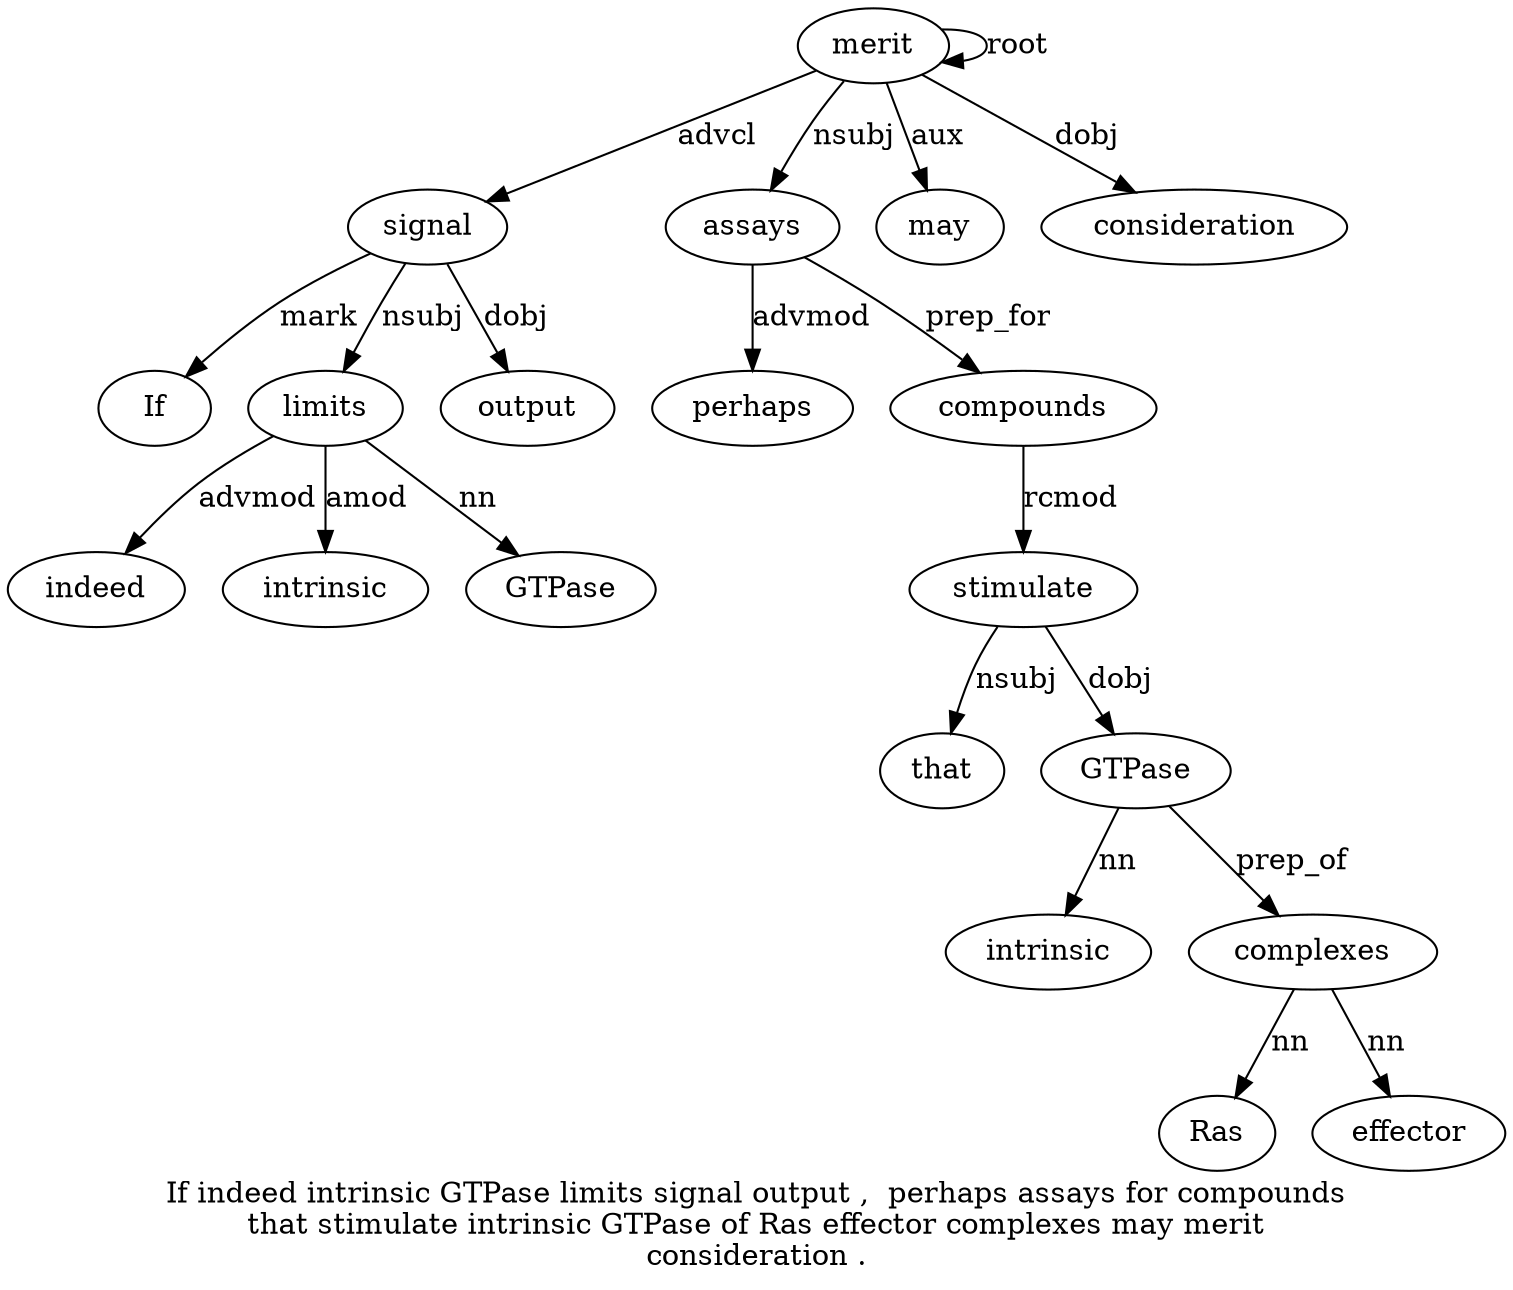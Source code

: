 digraph "If indeed intrinsic GTPase limits signal output ,  perhaps assays for compounds that stimulate intrinsic GTPase of Ras effector complexes may merit consideration ." {
label="If indeed intrinsic GTPase limits signal output ,  perhaps assays for compounds
that stimulate intrinsic GTPase of Ras effector complexes may merit
consideration .";
signal6 [style=filled, fillcolor=white, label=signal];
If1 [style=filled, fillcolor=white, label=If];
signal6 -> If1  [label=mark];
limits5 [style=filled, fillcolor=white, label=limits];
indeed2 [style=filled, fillcolor=white, label=indeed];
limits5 -> indeed2  [label=advmod];
intrinsic3 [style=filled, fillcolor=white, label=intrinsic];
limits5 -> intrinsic3  [label=amod];
GTPase4 [style=filled, fillcolor=white, label=GTPase];
limits5 -> GTPase4  [label=nn];
signal6 -> limits5  [label=nsubj];
merit22 [style=filled, fillcolor=white, label=merit];
merit22 -> signal6  [label=advcl];
output7 [style=filled, fillcolor=white, label=output];
signal6 -> output7  [label=dobj];
assays10 [style=filled, fillcolor=white, label=assays];
perhaps9 [style=filled, fillcolor=white, label=perhaps];
assays10 -> perhaps9  [label=advmod];
merit22 -> assays10  [label=nsubj];
compounds12 [style=filled, fillcolor=white, label=compounds];
assays10 -> compounds12  [label=prep_for];
stimulate14 [style=filled, fillcolor=white, label=stimulate];
that13 [style=filled, fillcolor=white, label=that];
stimulate14 -> that13  [label=nsubj];
compounds12 -> stimulate14  [label=rcmod];
GTPase16 [style=filled, fillcolor=white, label=GTPase];
intrinsic15 [style=filled, fillcolor=white, label=intrinsic];
GTPase16 -> intrinsic15  [label=nn];
stimulate14 -> GTPase16  [label=dobj];
complexes20 [style=filled, fillcolor=white, label=complexes];
Ras18 [style=filled, fillcolor=white, label=Ras];
complexes20 -> Ras18  [label=nn];
effector19 [style=filled, fillcolor=white, label=effector];
complexes20 -> effector19  [label=nn];
GTPase16 -> complexes20  [label=prep_of];
may21 [style=filled, fillcolor=white, label=may];
merit22 -> may21  [label=aux];
merit22 -> merit22  [label=root];
consideration23 [style=filled, fillcolor=white, label=consideration];
merit22 -> consideration23  [label=dobj];
}

